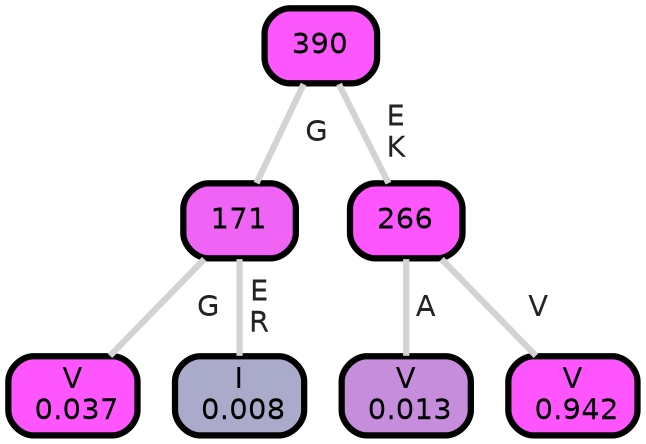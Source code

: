 graph Tree {
node [shape=box, style="filled, rounded",color="black",penwidth="3",fontcolor="black",                 fontname=helvetica] ;
graph [ranksep="0 equally", splines=straight,                 bgcolor=transparent, dpi=200] ;
edge [fontname=helvetica, fontweight=bold,fontcolor=grey14,color=lightgray] ;
0 [label="V
 0.037", fillcolor="#ff55ff"] ;
1 [label="171", fillcolor="#ef64f5"] ;
2 [label="I
 0.008", fillcolor="#aaaaca"] ;
3 [label="390", fillcolor="#fc57fd"] ;
4 [label="V
 0.013", fillcolor="#c68ddc"] ;
5 [label="266", fillcolor="#fd56fe"] ;
6 [label="V
 0.942", fillcolor="#fe55fe"] ;
1 -- 0 [label=" G",penwidth=3] ;
1 -- 2 [label=" E\n R",penwidth=3] ;
3 -- 1 [label=" G",penwidth=3] ;
3 -- 5 [label=" E\n K",penwidth=3] ;
5 -- 4 [label=" A",penwidth=3] ;
5 -- 6 [label=" V",penwidth=3] ;
{rank = same;}}
